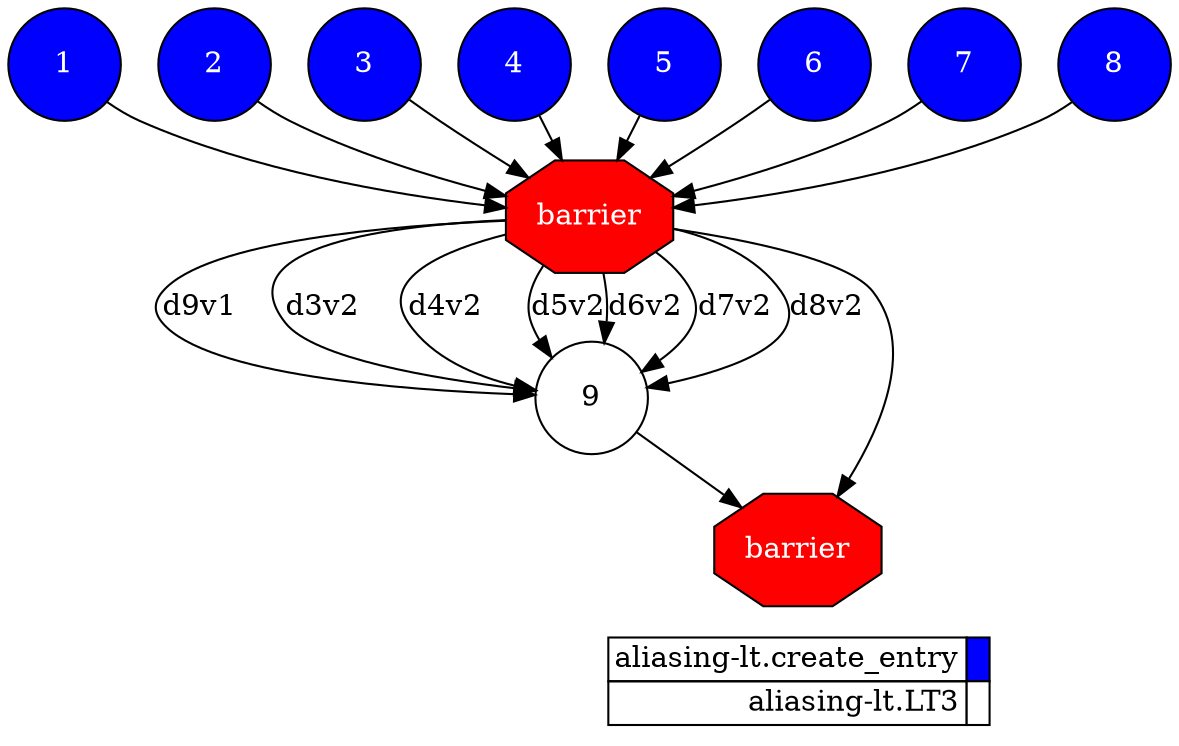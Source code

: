 digraph {
  rankdir=TB;
  labeljust="l";
  subgraph dependence_graph {
    ranksep=0.20;
    node[height=0.75];

1[shape=circle, style=filled fillcolor="#0000ff" fontcolor="#ffffff"];
2[shape=circle, style=filled fillcolor="#0000ff" fontcolor="#ffffff"];
3[shape=circle, style=filled fillcolor="#0000ff" fontcolor="#ffffff"];
4[shape=circle, style=filled fillcolor="#0000ff" fontcolor="#ffffff"];
5[shape=circle, style=filled fillcolor="#0000ff" fontcolor="#ffffff"];
6[shape=circle, style=filled fillcolor="#0000ff" fontcolor="#ffffff"];
7[shape=circle, style=filled fillcolor="#0000ff" fontcolor="#ffffff"];
8[shape=circle, style=filled fillcolor="#0000ff" fontcolor="#ffffff"];
Synchro1[label="barrier", shape=octagon, style=filled fillcolor="#ff0000" fontcolor="#FFFFFF"];
6 -> Synchro1;
1 -> Synchro1;
2 -> Synchro1;
3 -> Synchro1;
5 -> Synchro1;
7 -> Synchro1;
8 -> Synchro1;
4 -> Synchro1;
9[shape=circle, style=filled fillcolor="#ffffff" fontcolor="#000000"];
Synchro1 -> 9[ label="d9v1" ];
Synchro1 -> 9[ label="d3v2" ];
Synchro1 -> 9[ label="d4v2" ];
Synchro1 -> 9[ label="d5v2" ];
Synchro1 -> 9[ label="d6v2" ];
Synchro1 -> 9[ label="d7v2" ];
Synchro1 -> 9[ label="d8v2" ];
Synchro2[label="barrier", shape=octagon, style=filled fillcolor="#ff0000" fontcolor="#FFFFFF"];
Synchro1 -> Synchro2;
9 -> Synchro2;  }
  subgraph legend {
    rank=sink;
    node [shape=plaintext, height=0.75];
    ranksep=0.20;
    label = "Legend";
    key [label=<
      <table border="0" cellpadding="2" cellspacing="0" cellborder="1">
<tr>
<td align="right">aliasing-lt.create_entry</td>
<td bgcolor="#0000ff">&nbsp;</td>
</tr>
<tr>
<td align="right">aliasing-lt.LT3</td>
<td bgcolor="#ffffff">&nbsp;</td>
</tr>
      </table>
    >]
  }
}
